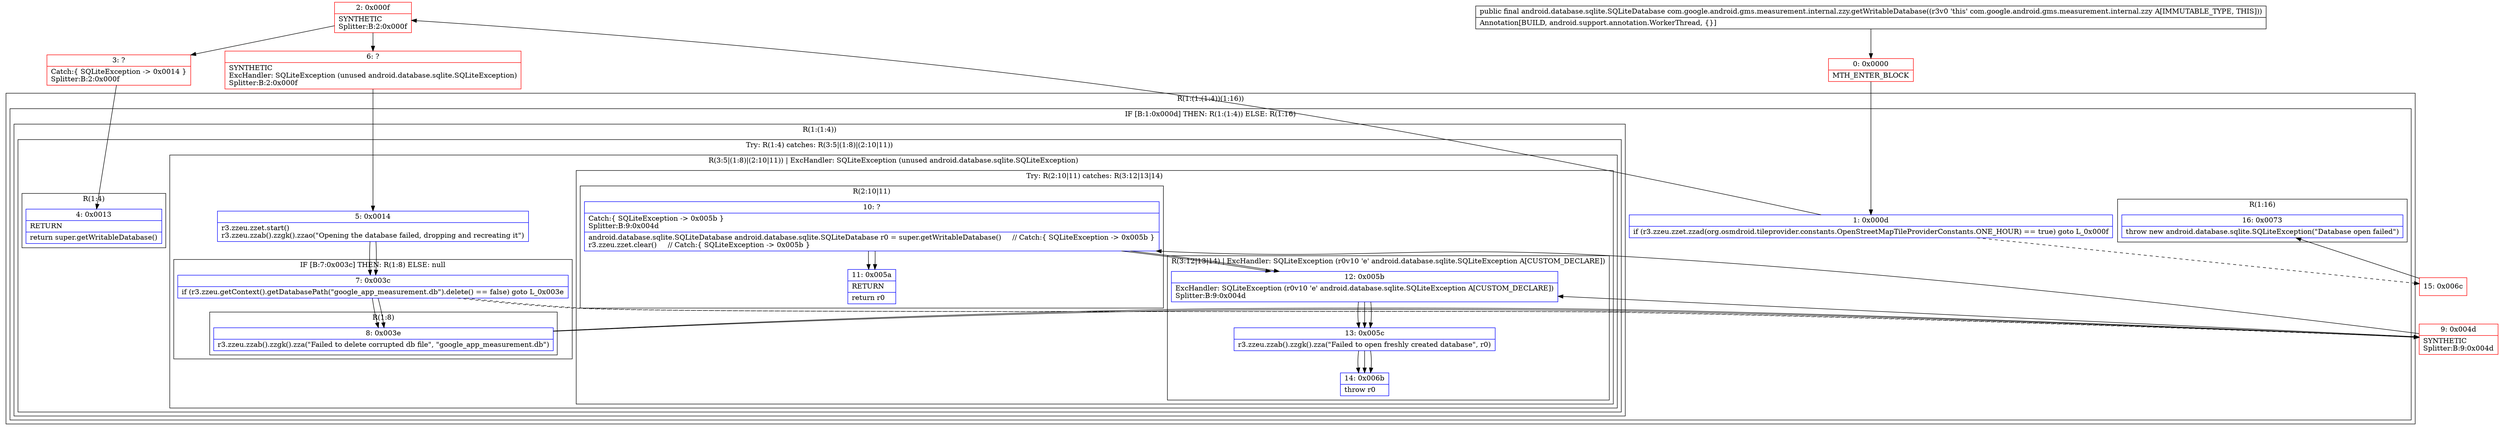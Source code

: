digraph "CFG forcom.google.android.gms.measurement.internal.zzy.getWritableDatabase()Landroid\/database\/sqlite\/SQLiteDatabase;" {
subgraph cluster_Region_124694020 {
label = "R(1:(1:(1:4))(1:16))";
node [shape=record,color=blue];
subgraph cluster_IfRegion_1168518762 {
label = "IF [B:1:0x000d] THEN: R(1:(1:4)) ELSE: R(1:16)";
node [shape=record,color=blue];
Node_1 [shape=record,label="{1\:\ 0x000d|if (r3.zzeu.zzet.zzad(org.osmdroid.tileprovider.constants.OpenStreetMapTileProviderConstants.ONE_HOUR) == true) goto L_0x000f\l}"];
subgraph cluster_Region_1991989216 {
label = "R(1:(1:4))";
node [shape=record,color=blue];
subgraph cluster_TryCatchRegion_1077782035 {
label = "Try: R(1:4) catches: R(3:5|(1:8)|(2:10|11))";
node [shape=record,color=blue];
subgraph cluster_Region_844181150 {
label = "R(1:4)";
node [shape=record,color=blue];
Node_4 [shape=record,label="{4\:\ 0x0013|RETURN\l|return super.getWritableDatabase()\l}"];
}
subgraph cluster_Region_1181782976 {
label = "R(3:5|(1:8)|(2:10|11)) | ExcHandler: SQLiteException (unused android.database.sqlite.SQLiteException)\l";
node [shape=record,color=blue];
Node_5 [shape=record,label="{5\:\ 0x0014|r3.zzeu.zzet.start()\lr3.zzeu.zzab().zzgk().zzao(\"Opening the database failed, dropping and recreating it\")\l}"];
subgraph cluster_IfRegion_1784203449 {
label = "IF [B:7:0x003c] THEN: R(1:8) ELSE: null";
node [shape=record,color=blue];
Node_7 [shape=record,label="{7\:\ 0x003c|if (r3.zzeu.getContext().getDatabasePath(\"google_app_measurement.db\").delete() == false) goto L_0x003e\l}"];
subgraph cluster_Region_1199109855 {
label = "R(1:8)";
node [shape=record,color=blue];
Node_8 [shape=record,label="{8\:\ 0x003e|r3.zzeu.zzab().zzgk().zza(\"Failed to delete corrupted db file\", \"google_app_measurement.db\")\l}"];
}
}
subgraph cluster_TryCatchRegion_2087060848 {
label = "Try: R(2:10|11) catches: R(3:12|13|14)";
node [shape=record,color=blue];
subgraph cluster_Region_940442508 {
label = "R(2:10|11)";
node [shape=record,color=blue];
Node_10 [shape=record,label="{10\:\ ?|Catch:\{ SQLiteException \-\> 0x005b \}\lSplitter:B:9:0x004d\l|android.database.sqlite.SQLiteDatabase android.database.sqlite.SQLiteDatabase r0 = super.getWritableDatabase()     \/\/ Catch:\{ SQLiteException \-\> 0x005b \}\lr3.zzeu.zzet.clear()     \/\/ Catch:\{ SQLiteException \-\> 0x005b \}\l}"];
Node_11 [shape=record,label="{11\:\ 0x005a|RETURN\l|return r0\l}"];
}
subgraph cluster_Region_1045067695 {
label = "R(3:12|13|14) | ExcHandler: SQLiteException (r0v10 'e' android.database.sqlite.SQLiteException A[CUSTOM_DECLARE])\l";
node [shape=record,color=blue];
Node_12 [shape=record,label="{12\:\ 0x005b|ExcHandler: SQLiteException (r0v10 'e' android.database.sqlite.SQLiteException A[CUSTOM_DECLARE])\lSplitter:B:9:0x004d\l}"];
Node_13 [shape=record,label="{13\:\ 0x005c|r3.zzeu.zzab().zzgk().zza(\"Failed to open freshly created database\", r0)\l}"];
Node_14 [shape=record,label="{14\:\ 0x006b|throw r0\l}"];
}
}
}
}
}
subgraph cluster_Region_318471647 {
label = "R(1:16)";
node [shape=record,color=blue];
Node_16 [shape=record,label="{16\:\ 0x0073|throw new android.database.sqlite.SQLiteException(\"Database open failed\")\l}"];
}
}
}
subgraph cluster_Region_1181782976 {
label = "R(3:5|(1:8)|(2:10|11)) | ExcHandler: SQLiteException (unused android.database.sqlite.SQLiteException)\l";
node [shape=record,color=blue];
Node_5 [shape=record,label="{5\:\ 0x0014|r3.zzeu.zzet.start()\lr3.zzeu.zzab().zzgk().zzao(\"Opening the database failed, dropping and recreating it\")\l}"];
subgraph cluster_IfRegion_1784203449 {
label = "IF [B:7:0x003c] THEN: R(1:8) ELSE: null";
node [shape=record,color=blue];
Node_7 [shape=record,label="{7\:\ 0x003c|if (r3.zzeu.getContext().getDatabasePath(\"google_app_measurement.db\").delete() == false) goto L_0x003e\l}"];
subgraph cluster_Region_1199109855 {
label = "R(1:8)";
node [shape=record,color=blue];
Node_8 [shape=record,label="{8\:\ 0x003e|r3.zzeu.zzab().zzgk().zza(\"Failed to delete corrupted db file\", \"google_app_measurement.db\")\l}"];
}
}
subgraph cluster_TryCatchRegion_2087060848 {
label = "Try: R(2:10|11) catches: R(3:12|13|14)";
node [shape=record,color=blue];
subgraph cluster_Region_940442508 {
label = "R(2:10|11)";
node [shape=record,color=blue];
Node_10 [shape=record,label="{10\:\ ?|Catch:\{ SQLiteException \-\> 0x005b \}\lSplitter:B:9:0x004d\l|android.database.sqlite.SQLiteDatabase android.database.sqlite.SQLiteDatabase r0 = super.getWritableDatabase()     \/\/ Catch:\{ SQLiteException \-\> 0x005b \}\lr3.zzeu.zzet.clear()     \/\/ Catch:\{ SQLiteException \-\> 0x005b \}\l}"];
Node_11 [shape=record,label="{11\:\ 0x005a|RETURN\l|return r0\l}"];
}
subgraph cluster_Region_1045067695 {
label = "R(3:12|13|14) | ExcHandler: SQLiteException (r0v10 'e' android.database.sqlite.SQLiteException A[CUSTOM_DECLARE])\l";
node [shape=record,color=blue];
Node_12 [shape=record,label="{12\:\ 0x005b|ExcHandler: SQLiteException (r0v10 'e' android.database.sqlite.SQLiteException A[CUSTOM_DECLARE])\lSplitter:B:9:0x004d\l}"];
Node_13 [shape=record,label="{13\:\ 0x005c|r3.zzeu.zzab().zzgk().zza(\"Failed to open freshly created database\", r0)\l}"];
Node_14 [shape=record,label="{14\:\ 0x006b|throw r0\l}"];
}
}
}
subgraph cluster_Region_1045067695 {
label = "R(3:12|13|14) | ExcHandler: SQLiteException (r0v10 'e' android.database.sqlite.SQLiteException A[CUSTOM_DECLARE])\l";
node [shape=record,color=blue];
Node_12 [shape=record,label="{12\:\ 0x005b|ExcHandler: SQLiteException (r0v10 'e' android.database.sqlite.SQLiteException A[CUSTOM_DECLARE])\lSplitter:B:9:0x004d\l}"];
Node_13 [shape=record,label="{13\:\ 0x005c|r3.zzeu.zzab().zzgk().zza(\"Failed to open freshly created database\", r0)\l}"];
Node_14 [shape=record,label="{14\:\ 0x006b|throw r0\l}"];
}
Node_0 [shape=record,color=red,label="{0\:\ 0x0000|MTH_ENTER_BLOCK\l}"];
Node_2 [shape=record,color=red,label="{2\:\ 0x000f|SYNTHETIC\lSplitter:B:2:0x000f\l}"];
Node_3 [shape=record,color=red,label="{3\:\ ?|Catch:\{ SQLiteException \-\> 0x0014 \}\lSplitter:B:2:0x000f\l}"];
Node_6 [shape=record,color=red,label="{6\:\ ?|SYNTHETIC\lExcHandler: SQLiteException (unused android.database.sqlite.SQLiteException)\lSplitter:B:2:0x000f\l}"];
Node_9 [shape=record,color=red,label="{9\:\ 0x004d|SYNTHETIC\lSplitter:B:9:0x004d\l}"];
Node_15 [shape=record,color=red,label="{15\:\ 0x006c}"];
MethodNode[shape=record,label="{public final android.database.sqlite.SQLiteDatabase com.google.android.gms.measurement.internal.zzy.getWritableDatabase((r3v0 'this' com.google.android.gms.measurement.internal.zzy A[IMMUTABLE_TYPE, THIS]))  | Annotation[BUILD, android.support.annotation.WorkerThread, \{\}]\l}"];
MethodNode -> Node_0;
Node_1 -> Node_2;
Node_1 -> Node_15[style=dashed];
Node_5 -> Node_7;
Node_7 -> Node_8;
Node_7 -> Node_9[style=dashed];
Node_8 -> Node_9;
Node_10 -> Node_11;
Node_10 -> Node_12;
Node_12 -> Node_13;
Node_13 -> Node_14;
Node_5 -> Node_7;
Node_7 -> Node_8;
Node_7 -> Node_9[style=dashed];
Node_8 -> Node_9;
Node_10 -> Node_11;
Node_10 -> Node_12;
Node_12 -> Node_13;
Node_13 -> Node_14;
Node_12 -> Node_13;
Node_13 -> Node_14;
Node_0 -> Node_1;
Node_2 -> Node_3;
Node_2 -> Node_6;
Node_3 -> Node_4;
Node_6 -> Node_5;
Node_9 -> Node_10;
Node_9 -> Node_12;
Node_15 -> Node_16;
}


